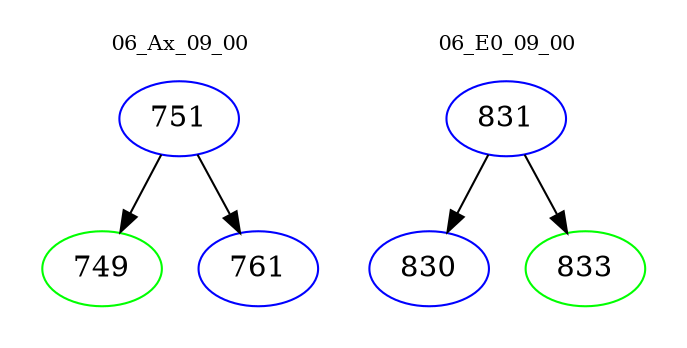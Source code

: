 digraph{
subgraph cluster_0 {
color = white
label = "06_Ax_09_00";
fontsize=10;
T0_751 [label="751", color="blue"]
T0_751 -> T0_749 [color="black"]
T0_749 [label="749", color="green"]
T0_751 -> T0_761 [color="black"]
T0_761 [label="761", color="blue"]
}
subgraph cluster_1 {
color = white
label = "06_E0_09_00";
fontsize=10;
T1_831 [label="831", color="blue"]
T1_831 -> T1_830 [color="black"]
T1_830 [label="830", color="blue"]
T1_831 -> T1_833 [color="black"]
T1_833 [label="833", color="green"]
}
}
